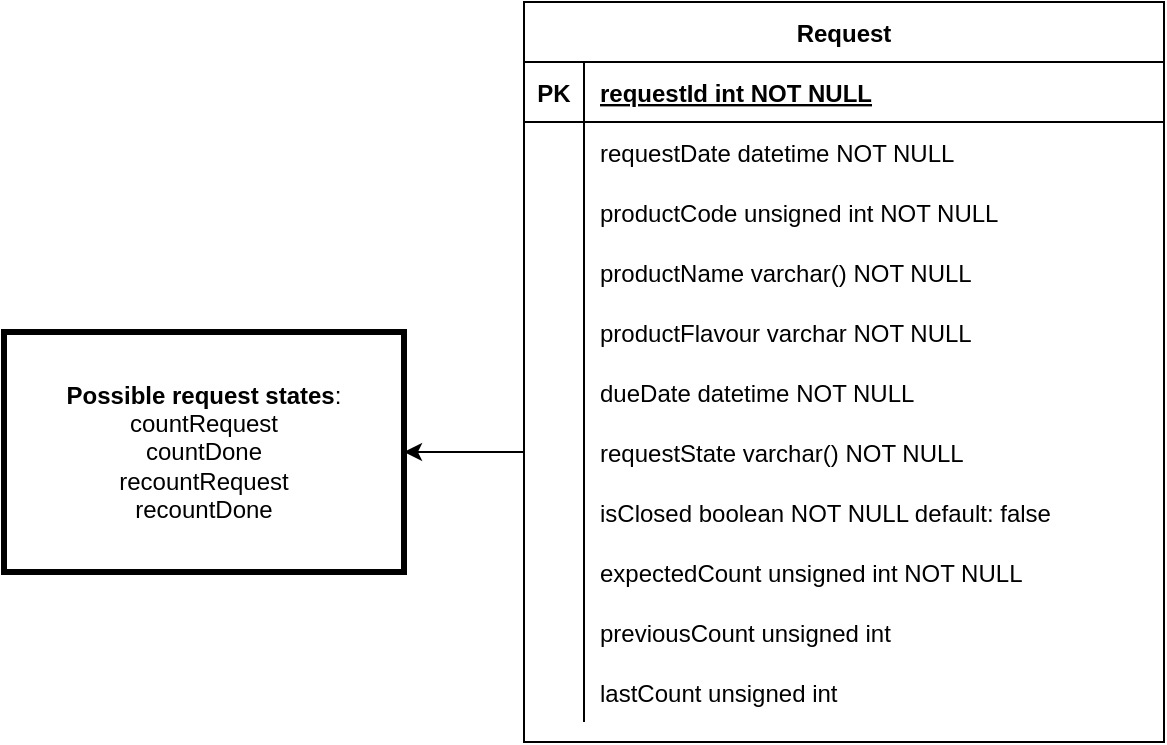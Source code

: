 <mxfile>
    <diagram id="R2lEEEUBdFMjLlhIrx00" name="Page-1">
        <mxGraphModel dx="1287" dy="254" grid="1" gridSize="10" guides="1" tooltips="1" connect="1" arrows="1" fold="1" page="1" pageScale="1" pageWidth="850" pageHeight="1100" math="0" shadow="0" extFonts="Permanent Marker^https://fonts.googleapis.com/css?family=Permanent+Marker">
            <root>
                <mxCell id="0"/>
                <mxCell id="1" parent="0"/>
                <mxCell id="C-vyLk0tnHw3VtMMgP7b-23" value="Request" style="shape=table;startSize=30;container=1;collapsible=1;childLayout=tableLayout;fixedRows=1;rowLines=0;fontStyle=1;align=center;resizeLast=1;" parent="1" vertex="1">
                    <mxGeometry x="40" y="130" width="320" height="370" as="geometry"/>
                </mxCell>
                <mxCell id="C-vyLk0tnHw3VtMMgP7b-24" value="" style="shape=partialRectangle;collapsible=0;dropTarget=0;pointerEvents=0;fillColor=none;points=[[0,0.5],[1,0.5]];portConstraint=eastwest;top=0;left=0;right=0;bottom=1;" parent="C-vyLk0tnHw3VtMMgP7b-23" vertex="1">
                    <mxGeometry y="30" width="320" height="30" as="geometry"/>
                </mxCell>
                <mxCell id="C-vyLk0tnHw3VtMMgP7b-25" value="PK" style="shape=partialRectangle;overflow=hidden;connectable=0;fillColor=none;top=0;left=0;bottom=0;right=0;fontStyle=1;" parent="C-vyLk0tnHw3VtMMgP7b-24" vertex="1">
                    <mxGeometry width="30" height="30" as="geometry"/>
                </mxCell>
                <mxCell id="C-vyLk0tnHw3VtMMgP7b-26" value="requestId int NOT NULL " style="shape=partialRectangle;overflow=hidden;connectable=0;fillColor=none;top=0;left=0;bottom=0;right=0;align=left;spacingLeft=6;fontStyle=5;" parent="C-vyLk0tnHw3VtMMgP7b-24" vertex="1">
                    <mxGeometry x="30" width="290" height="30" as="geometry"/>
                </mxCell>
                <mxCell id="C-vyLk0tnHw3VtMMgP7b-27" value="" style="shape=partialRectangle;collapsible=0;dropTarget=0;pointerEvents=0;fillColor=none;points=[[0,0.5],[1,0.5]];portConstraint=eastwest;top=0;left=0;right=0;bottom=0;" parent="C-vyLk0tnHw3VtMMgP7b-23" vertex="1">
                    <mxGeometry y="60" width="320" height="30" as="geometry"/>
                </mxCell>
                <mxCell id="C-vyLk0tnHw3VtMMgP7b-28" value="" style="shape=partialRectangle;overflow=hidden;connectable=0;fillColor=none;top=0;left=0;bottom=0;right=0;" parent="C-vyLk0tnHw3VtMMgP7b-27" vertex="1">
                    <mxGeometry width="30" height="30" as="geometry"/>
                </mxCell>
                <mxCell id="C-vyLk0tnHw3VtMMgP7b-29" value="requestDate datetime NOT NULL" style="shape=partialRectangle;overflow=hidden;connectable=0;fillColor=none;top=0;left=0;bottom=0;right=0;align=left;spacingLeft=6;" parent="C-vyLk0tnHw3VtMMgP7b-27" vertex="1">
                    <mxGeometry x="30" width="290" height="30" as="geometry"/>
                </mxCell>
                <mxCell id="-y-X6ht0F3sfz6vZydc6-1" value="" style="shape=partialRectangle;collapsible=0;dropTarget=0;pointerEvents=0;fillColor=none;points=[[0,0.5],[1,0.5]];portConstraint=eastwest;top=0;left=0;right=0;bottom=0;" parent="C-vyLk0tnHw3VtMMgP7b-23" vertex="1">
                    <mxGeometry y="90" width="320" height="30" as="geometry"/>
                </mxCell>
                <mxCell id="-y-X6ht0F3sfz6vZydc6-2" value="" style="shape=partialRectangle;overflow=hidden;connectable=0;fillColor=none;top=0;left=0;bottom=0;right=0;" parent="-y-X6ht0F3sfz6vZydc6-1" vertex="1">
                    <mxGeometry width="30" height="30" as="geometry"/>
                </mxCell>
                <mxCell id="-y-X6ht0F3sfz6vZydc6-3" value="productCode unsigned int NOT NULL" style="shape=partialRectangle;overflow=hidden;connectable=0;fillColor=none;top=0;left=0;bottom=0;right=0;align=left;spacingLeft=6;" parent="-y-X6ht0F3sfz6vZydc6-1" vertex="1">
                    <mxGeometry x="30" width="290" height="30" as="geometry"/>
                </mxCell>
                <mxCell id="-y-X6ht0F3sfz6vZydc6-21" value="" style="shape=partialRectangle;collapsible=0;dropTarget=0;pointerEvents=0;fillColor=none;points=[[0,0.5],[1,0.5]];portConstraint=eastwest;top=0;left=0;right=0;bottom=0;" parent="C-vyLk0tnHw3VtMMgP7b-23" vertex="1">
                    <mxGeometry y="120" width="320" height="30" as="geometry"/>
                </mxCell>
                <mxCell id="-y-X6ht0F3sfz6vZydc6-22" value="" style="shape=partialRectangle;overflow=hidden;connectable=0;fillColor=none;top=0;left=0;bottom=0;right=0;" parent="-y-X6ht0F3sfz6vZydc6-21" vertex="1">
                    <mxGeometry width="30" height="30" as="geometry"/>
                </mxCell>
                <mxCell id="-y-X6ht0F3sfz6vZydc6-23" value="productName varchar() NOT NULL" style="shape=partialRectangle;overflow=hidden;connectable=0;fillColor=none;top=0;left=0;bottom=0;right=0;align=left;spacingLeft=6;" parent="-y-X6ht0F3sfz6vZydc6-21" vertex="1">
                    <mxGeometry x="30" width="290" height="30" as="geometry"/>
                </mxCell>
                <mxCell id="-y-X6ht0F3sfz6vZydc6-4" value="" style="shape=partialRectangle;collapsible=0;dropTarget=0;pointerEvents=0;fillColor=none;points=[[0,0.5],[1,0.5]];portConstraint=eastwest;top=0;left=0;right=0;bottom=0;" parent="C-vyLk0tnHw3VtMMgP7b-23" vertex="1">
                    <mxGeometry y="150" width="320" height="30" as="geometry"/>
                </mxCell>
                <mxCell id="-y-X6ht0F3sfz6vZydc6-5" value="" style="shape=partialRectangle;overflow=hidden;connectable=0;fillColor=none;top=0;left=0;bottom=0;right=0;" parent="-y-X6ht0F3sfz6vZydc6-4" vertex="1">
                    <mxGeometry width="30" height="30" as="geometry"/>
                </mxCell>
                <mxCell id="-y-X6ht0F3sfz6vZydc6-6" value="productFlavour varchar NOT NULL" style="shape=partialRectangle;overflow=hidden;connectable=0;fillColor=none;top=0;left=0;bottom=0;right=0;align=left;spacingLeft=6;" parent="-y-X6ht0F3sfz6vZydc6-4" vertex="1">
                    <mxGeometry x="30" width="290" height="30" as="geometry"/>
                </mxCell>
                <mxCell id="-y-X6ht0F3sfz6vZydc6-7" value="" style="shape=partialRectangle;collapsible=0;dropTarget=0;pointerEvents=0;fillColor=none;points=[[0,0.5],[1,0.5]];portConstraint=eastwest;top=0;left=0;right=0;bottom=0;" parent="C-vyLk0tnHw3VtMMgP7b-23" vertex="1">
                    <mxGeometry y="180" width="320" height="30" as="geometry"/>
                </mxCell>
                <mxCell id="-y-X6ht0F3sfz6vZydc6-8" value="" style="shape=partialRectangle;overflow=hidden;connectable=0;fillColor=none;top=0;left=0;bottom=0;right=0;" parent="-y-X6ht0F3sfz6vZydc6-7" vertex="1">
                    <mxGeometry width="30" height="30" as="geometry"/>
                </mxCell>
                <mxCell id="-y-X6ht0F3sfz6vZydc6-9" value="dueDate datetime NOT NULL" style="shape=partialRectangle;overflow=hidden;connectable=0;fillColor=none;top=0;left=0;bottom=0;right=0;align=left;spacingLeft=6;" parent="-y-X6ht0F3sfz6vZydc6-7" vertex="1">
                    <mxGeometry x="30" width="290" height="30" as="geometry"/>
                </mxCell>
                <mxCell id="-y-X6ht0F3sfz6vZydc6-13" value="" style="shape=partialRectangle;collapsible=0;dropTarget=0;pointerEvents=0;fillColor=none;points=[[0,0.5],[1,0.5]];portConstraint=eastwest;top=0;left=0;right=0;bottom=0;" parent="C-vyLk0tnHw3VtMMgP7b-23" vertex="1">
                    <mxGeometry y="210" width="320" height="30" as="geometry"/>
                </mxCell>
                <mxCell id="-y-X6ht0F3sfz6vZydc6-14" value="" style="shape=partialRectangle;overflow=hidden;connectable=0;fillColor=none;top=0;left=0;bottom=0;right=0;" parent="-y-X6ht0F3sfz6vZydc6-13" vertex="1">
                    <mxGeometry width="30" height="30" as="geometry"/>
                </mxCell>
                <mxCell id="-y-X6ht0F3sfz6vZydc6-15" value="requestState varchar() NOT NULL" style="shape=partialRectangle;overflow=hidden;connectable=0;fillColor=none;top=0;left=0;bottom=0;right=0;align=left;spacingLeft=6;" parent="-y-X6ht0F3sfz6vZydc6-13" vertex="1">
                    <mxGeometry x="30" width="290" height="30" as="geometry"/>
                </mxCell>
                <mxCell id="-y-X6ht0F3sfz6vZydc6-17" value="" style="shape=partialRectangle;collapsible=0;dropTarget=0;pointerEvents=0;fillColor=none;points=[[0,0.5],[1,0.5]];portConstraint=eastwest;top=0;left=0;right=0;bottom=0;" parent="C-vyLk0tnHw3VtMMgP7b-23" vertex="1">
                    <mxGeometry y="240" width="320" height="30" as="geometry"/>
                </mxCell>
                <mxCell id="-y-X6ht0F3sfz6vZydc6-18" value="" style="shape=partialRectangle;overflow=hidden;connectable=0;fillColor=none;top=0;left=0;bottom=0;right=0;" parent="-y-X6ht0F3sfz6vZydc6-17" vertex="1">
                    <mxGeometry width="30" height="30" as="geometry"/>
                </mxCell>
                <mxCell id="-y-X6ht0F3sfz6vZydc6-19" value="isClosed boolean NOT NULL default: false" style="shape=partialRectangle;overflow=hidden;connectable=0;fillColor=none;top=0;left=0;bottom=0;right=0;align=left;spacingLeft=6;" parent="-y-X6ht0F3sfz6vZydc6-17" vertex="1">
                    <mxGeometry x="30" width="290" height="30" as="geometry"/>
                </mxCell>
                <mxCell id="-y-X6ht0F3sfz6vZydc6-24" value="" style="shape=partialRectangle;collapsible=0;dropTarget=0;pointerEvents=0;fillColor=none;points=[[0,0.5],[1,0.5]];portConstraint=eastwest;top=0;left=0;right=0;bottom=0;" parent="C-vyLk0tnHw3VtMMgP7b-23" vertex="1">
                    <mxGeometry y="270" width="320" height="30" as="geometry"/>
                </mxCell>
                <mxCell id="-y-X6ht0F3sfz6vZydc6-25" value="" style="shape=partialRectangle;overflow=hidden;connectable=0;fillColor=none;top=0;left=0;bottom=0;right=0;" parent="-y-X6ht0F3sfz6vZydc6-24" vertex="1">
                    <mxGeometry width="30" height="30" as="geometry"/>
                </mxCell>
                <mxCell id="-y-X6ht0F3sfz6vZydc6-26" value="expectedCount unsigned int NOT NULL" style="shape=partialRectangle;overflow=hidden;connectable=0;fillColor=none;top=0;left=0;bottom=0;right=0;align=left;spacingLeft=6;" parent="-y-X6ht0F3sfz6vZydc6-24" vertex="1">
                    <mxGeometry x="30" width="290" height="30" as="geometry"/>
                </mxCell>
                <mxCell id="-y-X6ht0F3sfz6vZydc6-27" value="" style="shape=partialRectangle;collapsible=0;dropTarget=0;pointerEvents=0;fillColor=none;points=[[0,0.5],[1,0.5]];portConstraint=eastwest;top=0;left=0;right=0;bottom=0;" parent="C-vyLk0tnHw3VtMMgP7b-23" vertex="1">
                    <mxGeometry y="300" width="320" height="30" as="geometry"/>
                </mxCell>
                <mxCell id="-y-X6ht0F3sfz6vZydc6-28" value="" style="shape=partialRectangle;overflow=hidden;connectable=0;fillColor=none;top=0;left=0;bottom=0;right=0;" parent="-y-X6ht0F3sfz6vZydc6-27" vertex="1">
                    <mxGeometry width="30" height="30" as="geometry"/>
                </mxCell>
                <mxCell id="-y-X6ht0F3sfz6vZydc6-29" value="previousCount unsigned int" style="shape=partialRectangle;overflow=hidden;connectable=0;fillColor=none;top=0;left=0;bottom=0;right=0;align=left;spacingLeft=6;" parent="-y-X6ht0F3sfz6vZydc6-27" vertex="1">
                    <mxGeometry x="30" width="290" height="30" as="geometry"/>
                </mxCell>
                <mxCell id="-y-X6ht0F3sfz6vZydc6-30" value="" style="shape=partialRectangle;collapsible=0;dropTarget=0;pointerEvents=0;fillColor=none;points=[[0,0.5],[1,0.5]];portConstraint=eastwest;top=0;left=0;right=0;bottom=0;" parent="C-vyLk0tnHw3VtMMgP7b-23" vertex="1">
                    <mxGeometry y="330" width="320" height="30" as="geometry"/>
                </mxCell>
                <mxCell id="-y-X6ht0F3sfz6vZydc6-31" value="" style="shape=partialRectangle;overflow=hidden;connectable=0;fillColor=none;top=0;left=0;bottom=0;right=0;" parent="-y-X6ht0F3sfz6vZydc6-30" vertex="1">
                    <mxGeometry width="30" height="30" as="geometry"/>
                </mxCell>
                <mxCell id="-y-X6ht0F3sfz6vZydc6-32" value="lastCount unsigned int" style="shape=partialRectangle;overflow=hidden;connectable=0;fillColor=none;top=0;left=0;bottom=0;right=0;align=left;spacingLeft=6;" parent="-y-X6ht0F3sfz6vZydc6-30" vertex="1">
                    <mxGeometry x="30" width="290" height="30" as="geometry"/>
                </mxCell>
                <mxCell id="-y-X6ht0F3sfz6vZydc6-16" value="&lt;b&gt;Possible request states&lt;/b&gt;:&lt;br&gt;countRequest&lt;br&gt;countDone&lt;br&gt;recountRequest&lt;br&gt;recountDone" style="text;html=1;fillColor=none;align=center;verticalAlign=middle;whiteSpace=wrap;rounded=0;strokeWidth=3;strokeColor=#000000;" parent="1" vertex="1">
                    <mxGeometry x="-220" y="295" width="200" height="120" as="geometry"/>
                </mxCell>
                <mxCell id="-y-X6ht0F3sfz6vZydc6-20" style="edgeStyle=orthogonalEdgeStyle;rounded=0;orthogonalLoop=1;jettySize=auto;html=1;entryX=1;entryY=0.5;entryDx=0;entryDy=0;" parent="1" source="-y-X6ht0F3sfz6vZydc6-13" target="-y-X6ht0F3sfz6vZydc6-16" edge="1">
                    <mxGeometry relative="1" as="geometry"/>
                </mxCell>
            </root>
        </mxGraphModel>
    </diagram>
</mxfile>
<mxfile host="drawio-plugin" modified="2021-07-22T06:55:05.377Z" agent="5.0 (Windows NT 6.2; Win64; x64) AppleWebKit/537.36 (KHTML, like Gecko) Chrome/89.0.439.90 Safari/537.36" version="14.7.4" etag="gTwzTS2qJm6hKk-Y2P6M" type="embed"><diagram id="R2lEEEUBdFMjLlhIrx00" name="Page-1"><mxGraphModel dx="1334" dy="397" grid="1" gridSize="10" guides="1" tooltips="1" connect="1" arrows="1" fold="1" page="1" pageScale="1" pageWidth="850" pageHeight="1100" math="0" shadow="0" extFonts="Permanent Marker^https://fonts.googleapis.com/css?family=Permanent+Marker"><root><mxCell id="0"/><mxCell id="1" parent="0"/><mxCell id="C-vyLk0tnHw3VtMMgP7b-23" value="Request" style="shape=table;startSize=30;container=1;collapsible=1;childLayout=tableLayout;fixedRows=1;rowLines=0;fontStyle=1;align=center;resizeLast=1;" parent="1" vertex="1"><mxGeometry x="40" y="130" width="320" height="460" as="geometry"/></mxCell><mxCell id="C-vyLk0tnHw3VtMMgP7b-24" value="" style="shape=partialRectangle;collapsible=0;dropTarget=0;pointerEvents=0;fillColor=none;points=[[0,0.5],[1,0.5]];portConstraint=eastwest;top=0;left=0;right=0;bottom=1;" parent="C-vyLk0tnHw3VtMMgP7b-23" vertex="1"><mxGeometry y="30" width="320" height="30" as="geometry"/></mxCell><mxCell id="C-vyLk0tnHw3VtMMgP7b-25" value="PK" style="shape=partialRectangle;overflow=hidden;connectable=0;fillColor=none;top=0;left=0;bottom=0;right=0;fontStyle=1;" parent="C-vyLk0tnHw3VtMMgP7b-24" vertex="1"><mxGeometry width="30" height="30" as="geometry"/></mxCell><mxCell id="C-vyLk0tnHw3VtMMgP7b-26" value="requestId int NOT NULL " style="shape=partialRectangle;overflow=hidden;connectable=0;fillColor=none;top=0;left=0;bottom=0;right=0;align=left;spacingLeft=6;fontStyle=5;" parent="C-vyLk0tnHw3VtMMgP7b-24" vertex="1"><mxGeometry x="30" width="290" height="30" as="geometry"/></mxCell><mxCell id="C-vyLk0tnHw3VtMMgP7b-27" value="" style="shape=partialRectangle;collapsible=0;dropTarget=0;pointerEvents=0;fillColor=none;points=[[0,0.5],[1,0.5]];portConstraint=eastwest;top=0;left=0;right=0;bottom=0;" parent="C-vyLk0tnHw3VtMMgP7b-23" vertex="1"><mxGeometry y="60" width="320" height="30" as="geometry"/></mxCell><mxCell id="C-vyLk0tnHw3VtMMgP7b-28" value="" style="shape=partialRectangle;overflow=hidden;connectable=0;fillColor=none;top=0;left=0;bottom=0;right=0;" parent="C-vyLk0tnHw3VtMMgP7b-27" vertex="1"><mxGeometry width="30" height="30" as="geometry"/></mxCell><mxCell id="C-vyLk0tnHw3VtMMgP7b-29" value="requestDate datetime NOT NULL" style="shape=partialRectangle;overflow=hidden;connectable=0;fillColor=none;top=0;left=0;bottom=0;right=0;align=left;spacingLeft=6;" parent="C-vyLk0tnHw3VtMMgP7b-27" vertex="1"><mxGeometry x="30" width="290" height="30" as="geometry"/></mxCell><mxCell id="-y-X6ht0F3sfz6vZydc6-1" value="" style="shape=partialRectangle;collapsible=0;dropTarget=0;pointerEvents=0;fillColor=none;points=[[0,0.5],[1,0.5]];portConstraint=eastwest;top=0;left=0;right=0;bottom=0;" parent="C-vyLk0tnHw3VtMMgP7b-23" vertex="1"><mxGeometry y="90" width="320" height="30" as="geometry"/></mxCell><mxCell id="-y-X6ht0F3sfz6vZydc6-2" value="" style="shape=partialRectangle;overflow=hidden;connectable=0;fillColor=none;top=0;left=0;bottom=0;right=0;" parent="-y-X6ht0F3sfz6vZydc6-1" vertex="1"><mxGeometry width="30" height="30" as="geometry"/></mxCell><mxCell id="-y-X6ht0F3sfz6vZydc6-3" value="productCode unsigned int NOT NULL" style="shape=partialRectangle;overflow=hidden;connectable=0;fillColor=none;top=0;left=0;bottom=0;right=0;align=left;spacingLeft=6;" parent="-y-X6ht0F3sfz6vZydc6-1" vertex="1"><mxGeometry x="30" width="290" height="30" as="geometry"/></mxCell><mxCell id="-y-X6ht0F3sfz6vZydc6-21" value="" style="shape=partialRectangle;collapsible=0;dropTarget=0;pointerEvents=0;fillColor=none;points=[[0,0.5],[1,0.5]];portConstraint=eastwest;top=0;left=0;right=0;bottom=0;" parent="C-vyLk0tnHw3VtMMgP7b-23" vertex="1"><mxGeometry y="120" width="320" height="30" as="geometry"/></mxCell><mxCell id="-y-X6ht0F3sfz6vZydc6-22" value="" style="shape=partialRectangle;overflow=hidden;connectable=0;fillColor=none;top=0;left=0;bottom=0;right=0;" parent="-y-X6ht0F3sfz6vZydc6-21" vertex="1"><mxGeometry width="30" height="30" as="geometry"/></mxCell><mxCell id="-y-X6ht0F3sfz6vZydc6-23" value="productName varchar() NOT NULL" style="shape=partialRectangle;overflow=hidden;connectable=0;fillColor=none;top=0;left=0;bottom=0;right=0;align=left;spacingLeft=6;" parent="-y-X6ht0F3sfz6vZydc6-21" vertex="1"><mxGeometry x="30" width="290" height="30" as="geometry"/></mxCell><mxCell id="-y-X6ht0F3sfz6vZydc6-4" value="" style="shape=partialRectangle;collapsible=0;dropTarget=0;pointerEvents=0;fillColor=none;points=[[0,0.5],[1,0.5]];portConstraint=eastwest;top=0;left=0;right=0;bottom=0;" parent="C-vyLk0tnHw3VtMMgP7b-23" vertex="1"><mxGeometry y="150" width="320" height="30" as="geometry"/></mxCell><mxCell id="-y-X6ht0F3sfz6vZydc6-5" value="" style="shape=partialRectangle;overflow=hidden;connectable=0;fillColor=none;top=0;left=0;bottom=0;right=0;" parent="-y-X6ht0F3sfz6vZydc6-4" vertex="1"><mxGeometry width="30" height="30" as="geometry"/></mxCell><mxCell id="-y-X6ht0F3sfz6vZydc6-6" value="productFlavour varchar NOT NULL" style="shape=partialRectangle;overflow=hidden;connectable=0;fillColor=none;top=0;left=0;bottom=0;right=0;align=left;spacingLeft=6;" parent="-y-X6ht0F3sfz6vZydc6-4" vertex="1"><mxGeometry x="30" width="290" height="30" as="geometry"/></mxCell><mxCell id="-y-X6ht0F3sfz6vZydc6-7" value="" style="shape=partialRectangle;collapsible=0;dropTarget=0;pointerEvents=0;fillColor=none;points=[[0,0.5],[1,0.5]];portConstraint=eastwest;top=0;left=0;right=0;bottom=0;" parent="C-vyLk0tnHw3VtMMgP7b-23" vertex="1"><mxGeometry y="180" width="320" height="30" as="geometry"/></mxCell><mxCell id="-y-X6ht0F3sfz6vZydc6-8" value="" style="shape=partialRectangle;overflow=hidden;connectable=0;fillColor=none;top=0;left=0;bottom=0;right=0;" parent="-y-X6ht0F3sfz6vZydc6-7" vertex="1"><mxGeometry width="30" height="30" as="geometry"/></mxCell><mxCell id="-y-X6ht0F3sfz6vZydc6-9" value="dueDate datetime NOT NULL" style="shape=partialRectangle;overflow=hidden;connectable=0;fillColor=none;top=0;left=0;bottom=0;right=0;align=left;spacingLeft=6;" parent="-y-X6ht0F3sfz6vZydc6-7" vertex="1"><mxGeometry x="30" width="290" height="30" as="geometry"/></mxCell><mxCell id="-y-X6ht0F3sfz6vZydc6-13" value="" style="shape=partialRectangle;collapsible=0;dropTarget=0;pointerEvents=0;fillColor=none;points=[[0,0.5],[1,0.5]];portConstraint=eastwest;top=0;left=0;right=0;bottom=0;" parent="C-vyLk0tnHw3VtMMgP7b-23" vertex="1"><mxGeometry y="210" width="320" height="30" as="geometry"/></mxCell><mxCell id="-y-X6ht0F3sfz6vZydc6-14" value="" style="shape=partialRectangle;overflow=hidden;connectable=0;fillColor=none;top=0;left=0;bottom=0;right=0;" parent="-y-X6ht0F3sfz6vZydc6-13" vertex="1"><mxGeometry width="30" height="30" as="geometry"/></mxCell><mxCell id="-y-X6ht0F3sfz6vZydc6-15" value="requestState varchar() NOT NULL" style="shape=partialRectangle;overflow=hidden;connectable=0;fillColor=none;top=0;left=0;bottom=0;right=0;align=left;spacingLeft=6;" parent="-y-X6ht0F3sfz6vZydc6-13" vertex="1"><mxGeometry x="30" width="290" height="30" as="geometry"/></mxCell><mxCell id="-y-X6ht0F3sfz6vZydc6-17" value="" style="shape=partialRectangle;collapsible=0;dropTarget=0;pointerEvents=0;fillColor=none;points=[[0,0.5],[1,0.5]];portConstraint=eastwest;top=0;left=0;right=0;bottom=0;" parent="C-vyLk0tnHw3VtMMgP7b-23" vertex="1"><mxGeometry y="240" width="320" height="30" as="geometry"/></mxCell><mxCell id="-y-X6ht0F3sfz6vZydc6-18" value="" style="shape=partialRectangle;overflow=hidden;connectable=0;fillColor=none;top=0;left=0;bottom=0;right=0;" parent="-y-X6ht0F3sfz6vZydc6-17" vertex="1"><mxGeometry width="30" height="30" as="geometry"/></mxCell><mxCell id="-y-X6ht0F3sfz6vZydc6-19" value="isClosed boolean NOT NULL default: false" style="shape=partialRectangle;overflow=hidden;connectable=0;fillColor=none;top=0;left=0;bottom=0;right=0;align=left;spacingLeft=6;" parent="-y-X6ht0F3sfz6vZydc6-17" vertex="1"><mxGeometry x="30" width="290" height="30" as="geometry"/></mxCell><mxCell id="-y-X6ht0F3sfz6vZydc6-24" value="" style="shape=partialRectangle;collapsible=0;dropTarget=0;pointerEvents=0;fillColor=none;points=[[0,0.5],[1,0.5]];portConstraint=eastwest;top=0;left=0;right=0;bottom=0;" parent="C-vyLk0tnHw3VtMMgP7b-23" vertex="1"><mxGeometry y="270" width="320" height="30" as="geometry"/></mxCell><mxCell id="-y-X6ht0F3sfz6vZydc6-25" value="" style="shape=partialRectangle;overflow=hidden;connectable=0;fillColor=none;top=0;left=0;bottom=0;right=0;" parent="-y-X6ht0F3sfz6vZydc6-24" vertex="1"><mxGeometry width="30" height="30" as="geometry"/></mxCell><mxCell id="-y-X6ht0F3sfz6vZydc6-26" value="expectedCount unsigned int NOT NULL" style="shape=partialRectangle;overflow=hidden;connectable=0;fillColor=none;top=0;left=0;bottom=0;right=0;align=left;spacingLeft=6;" parent="-y-X6ht0F3sfz6vZydc6-24" vertex="1"><mxGeometry x="30" width="290" height="30" as="geometry"/></mxCell><mxCell id="8" value="" style="shape=partialRectangle;collapsible=0;dropTarget=0;pointerEvents=0;fillColor=none;points=[[0,0.5],[1,0.5]];portConstraint=eastwest;top=0;left=0;right=0;bottom=0;" vertex="1" parent="C-vyLk0tnHw3VtMMgP7b-23"><mxGeometry y="300" width="320" height="30" as="geometry"/></mxCell><mxCell id="9" value="" style="shape=partialRectangle;overflow=hidden;connectable=0;fillColor=none;top=0;left=0;bottom=0;right=0;" vertex="1" parent="8"><mxGeometry width="30" height="30" as="geometry"/></mxCell><mxCell id="10" value="expectedGroundCount unsigned int NOT NULL" style="shape=partialRectangle;overflow=hidden;connectable=0;fillColor=none;top=0;left=0;bottom=0;right=0;align=left;spacingLeft=6;" vertex="1" parent="8"><mxGeometry x="30" width="290" height="30" as="geometry"/></mxCell><mxCell id="-y-X6ht0F3sfz6vZydc6-27" value="" style="shape=partialRectangle;collapsible=0;dropTarget=0;pointerEvents=0;fillColor=none;points=[[0,0.5],[1,0.5]];portConstraint=eastwest;top=0;left=0;right=0;bottom=0;" parent="C-vyLk0tnHw3VtMMgP7b-23" vertex="1"><mxGeometry y="330" width="320" height="30" as="geometry"/></mxCell><mxCell id="-y-X6ht0F3sfz6vZydc6-28" value="" style="shape=partialRectangle;overflow=hidden;connectable=0;fillColor=none;top=0;left=0;bottom=0;right=0;" parent="-y-X6ht0F3sfz6vZydc6-27" vertex="1"><mxGeometry width="30" height="30" as="geometry"/></mxCell><mxCell id="-y-X6ht0F3sfz6vZydc6-29" value="lastCount unsigned int" style="shape=partialRectangle;overflow=hidden;connectable=0;fillColor=none;top=0;left=0;bottom=0;right=0;align=left;spacingLeft=6;" parent="-y-X6ht0F3sfz6vZydc6-27" vertex="1"><mxGeometry x="30" width="290" height="30" as="geometry"/></mxCell><mxCell id="-y-X6ht0F3sfz6vZydc6-30" value="" style="shape=partialRectangle;collapsible=0;dropTarget=0;pointerEvents=0;fillColor=none;points=[[0,0.5],[1,0.5]];portConstraint=eastwest;top=0;left=0;right=0;bottom=0;" parent="C-vyLk0tnHw3VtMMgP7b-23" vertex="1"><mxGeometry y="360" width="320" height="30" as="geometry"/></mxCell><mxCell id="-y-X6ht0F3sfz6vZydc6-31" value="" style="shape=partialRectangle;overflow=hidden;connectable=0;fillColor=none;top=0;left=0;bottom=0;right=0;" parent="-y-X6ht0F3sfz6vZydc6-30" vertex="1"><mxGeometry width="30" height="30" as="geometry"/></mxCell><mxCell id="-y-X6ht0F3sfz6vZydc6-32" value="newCount unsigned int" style="shape=partialRectangle;overflow=hidden;connectable=0;fillColor=none;top=0;left=0;bottom=0;right=0;align=left;spacingLeft=6;" parent="-y-X6ht0F3sfz6vZydc6-30" vertex="1"><mxGeometry x="30" width="290" height="30" as="geometry"/></mxCell><mxCell id="2" value="" style="shape=partialRectangle;collapsible=0;dropTarget=0;pointerEvents=0;fillColor=none;points=[[0,0.5],[1,0.5]];portConstraint=eastwest;top=0;left=0;right=0;bottom=0;" vertex="1" parent="C-vyLk0tnHw3VtMMgP7b-23"><mxGeometry y="390" width="320" height="30" as="geometry"/></mxCell><mxCell id="3" value="" style="shape=partialRectangle;overflow=hidden;connectable=0;fillColor=none;top=0;left=0;bottom=0;right=0;" vertex="1" parent="2"><mxGeometry width="30" height="30" as="geometry"/></mxCell><mxCell id="4" value="notes varchar(200)" style="shape=partialRectangle;overflow=hidden;connectable=0;fillColor=none;top=0;left=0;bottom=0;right=0;align=left;spacingLeft=6;" vertex="1" parent="2"><mxGeometry x="30" width="290" height="30" as="geometry"/></mxCell><mxCell id="5" value="" style="shape=partialRectangle;collapsible=0;dropTarget=0;pointerEvents=0;fillColor=none;points=[[0,0.5],[1,0.5]];portConstraint=eastwest;top=0;left=0;right=0;bottom=0;" vertex="1" parent="C-vyLk0tnHw3VtMMgP7b-23"><mxGeometry y="420" width="320" height="30" as="geometry"/></mxCell><mxCell id="6" value="" style="shape=partialRectangle;overflow=hidden;connectable=0;fillColor=none;top=0;left=0;bottom=0;right=0;" vertex="1" parent="5"><mxGeometry width="30" height="30" as="geometry"/></mxCell><mxCell id="7" value="terminationDate datetime" style="shape=partialRectangle;overflow=hidden;connectable=0;fillColor=none;top=0;left=0;bottom=0;right=0;align=left;spacingLeft=6;" vertex="1" parent="5"><mxGeometry x="30" width="290" height="30" as="geometry"/></mxCell><mxCell id="-y-X6ht0F3sfz6vZydc6-16" value="&lt;b&gt;Possible request states&lt;/b&gt;:&lt;br&gt;countRequest&lt;br&gt;countDone&lt;br&gt;recountRequest&lt;br&gt;recountDone" style="text;html=1;fillColor=none;align=center;verticalAlign=middle;whiteSpace=wrap;rounded=0;strokeWidth=3;strokeColor=#000000;" parent="1" vertex="1"><mxGeometry x="-220" y="295" width="200" height="120" as="geometry"/></mxCell><mxCell id="-y-X6ht0F3sfz6vZydc6-20" style="edgeStyle=orthogonalEdgeStyle;rounded=0;orthogonalLoop=1;jettySize=auto;html=1;entryX=1;entryY=0.5;entryDx=0;entryDy=0;" parent="1" source="-y-X6ht0F3sfz6vZydc6-13" target="-y-X6ht0F3sfz6vZydc6-16" edge="1"><mxGeometry relative="1" as="geometry"/></mxCell></root></mxGraphModel></diagram></mxfile>
